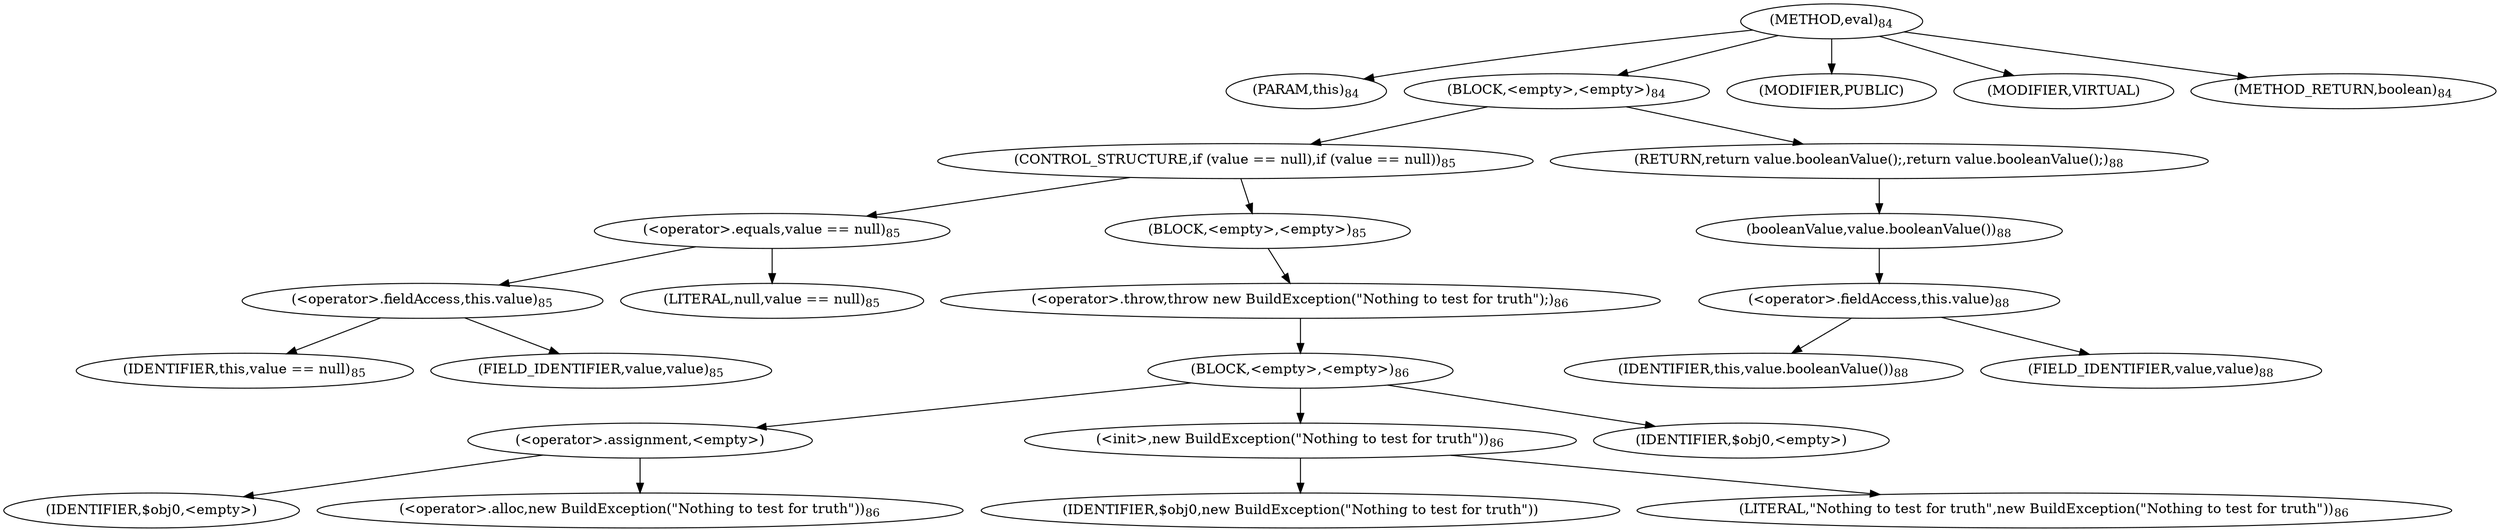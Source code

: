 digraph "eval" {  
"29" [label = <(METHOD,eval)<SUB>84</SUB>> ]
"30" [label = <(PARAM,this)<SUB>84</SUB>> ]
"31" [label = <(BLOCK,&lt;empty&gt;,&lt;empty&gt;)<SUB>84</SUB>> ]
"32" [label = <(CONTROL_STRUCTURE,if (value == null),if (value == null))<SUB>85</SUB>> ]
"33" [label = <(&lt;operator&gt;.equals,value == null)<SUB>85</SUB>> ]
"34" [label = <(&lt;operator&gt;.fieldAccess,this.value)<SUB>85</SUB>> ]
"35" [label = <(IDENTIFIER,this,value == null)<SUB>85</SUB>> ]
"36" [label = <(FIELD_IDENTIFIER,value,value)<SUB>85</SUB>> ]
"37" [label = <(LITERAL,null,value == null)<SUB>85</SUB>> ]
"38" [label = <(BLOCK,&lt;empty&gt;,&lt;empty&gt;)<SUB>85</SUB>> ]
"39" [label = <(&lt;operator&gt;.throw,throw new BuildException(&quot;Nothing to test for truth&quot;);)<SUB>86</SUB>> ]
"40" [label = <(BLOCK,&lt;empty&gt;,&lt;empty&gt;)<SUB>86</SUB>> ]
"41" [label = <(&lt;operator&gt;.assignment,&lt;empty&gt;)> ]
"42" [label = <(IDENTIFIER,$obj0,&lt;empty&gt;)> ]
"43" [label = <(&lt;operator&gt;.alloc,new BuildException(&quot;Nothing to test for truth&quot;))<SUB>86</SUB>> ]
"44" [label = <(&lt;init&gt;,new BuildException(&quot;Nothing to test for truth&quot;))<SUB>86</SUB>> ]
"45" [label = <(IDENTIFIER,$obj0,new BuildException(&quot;Nothing to test for truth&quot;))> ]
"46" [label = <(LITERAL,&quot;Nothing to test for truth&quot;,new BuildException(&quot;Nothing to test for truth&quot;))<SUB>86</SUB>> ]
"47" [label = <(IDENTIFIER,$obj0,&lt;empty&gt;)> ]
"48" [label = <(RETURN,return value.booleanValue();,return value.booleanValue();)<SUB>88</SUB>> ]
"49" [label = <(booleanValue,value.booleanValue())<SUB>88</SUB>> ]
"50" [label = <(&lt;operator&gt;.fieldAccess,this.value)<SUB>88</SUB>> ]
"51" [label = <(IDENTIFIER,this,value.booleanValue())<SUB>88</SUB>> ]
"52" [label = <(FIELD_IDENTIFIER,value,value)<SUB>88</SUB>> ]
"53" [label = <(MODIFIER,PUBLIC)> ]
"54" [label = <(MODIFIER,VIRTUAL)> ]
"55" [label = <(METHOD_RETURN,boolean)<SUB>84</SUB>> ]
  "29" -> "30" 
  "29" -> "31" 
  "29" -> "53" 
  "29" -> "54" 
  "29" -> "55" 
  "31" -> "32" 
  "31" -> "48" 
  "32" -> "33" 
  "32" -> "38" 
  "33" -> "34" 
  "33" -> "37" 
  "34" -> "35" 
  "34" -> "36" 
  "38" -> "39" 
  "39" -> "40" 
  "40" -> "41" 
  "40" -> "44" 
  "40" -> "47" 
  "41" -> "42" 
  "41" -> "43" 
  "44" -> "45" 
  "44" -> "46" 
  "48" -> "49" 
  "49" -> "50" 
  "50" -> "51" 
  "50" -> "52" 
}
